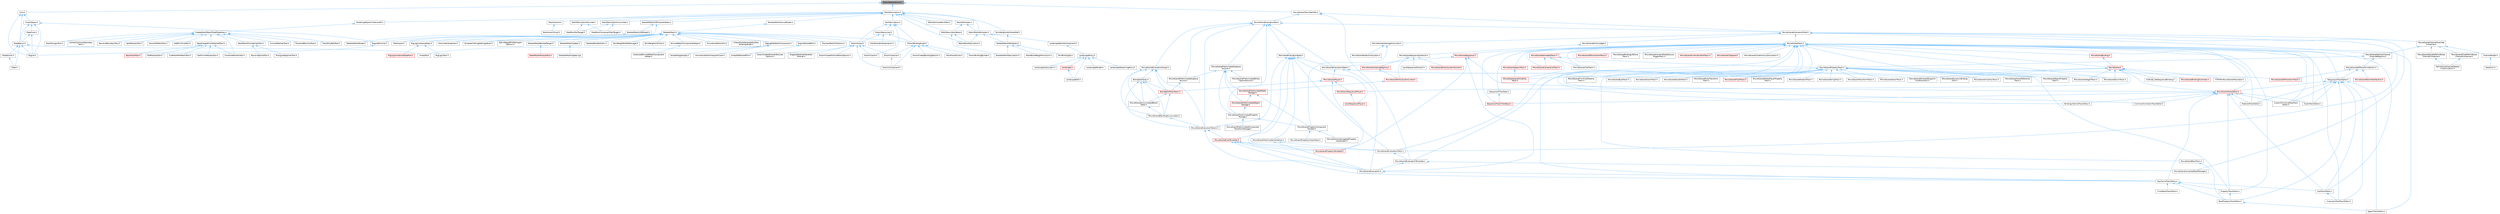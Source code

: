 digraph "EditorObjectVersion.h"
{
 // INTERACTIVE_SVG=YES
 // LATEX_PDF_SIZE
  bgcolor="transparent";
  edge [fontname=Helvetica,fontsize=10,labelfontname=Helvetica,labelfontsize=10];
  node [fontname=Helvetica,fontsize=10,shape=box,height=0.2,width=0.4];
  Node1 [id="Node000001",label="EditorObjectVersion.h",height=0.2,width=0.4,color="gray40", fillcolor="grey60", style="filled", fontcolor="black",tooltip=" "];
  Node1 -> Node2 [id="edge1_Node000001_Node000002",dir="back",color="steelblue1",style="solid",tooltip=" "];
  Node2 [id="Node000002",label="Core.h",height=0.2,width=0.4,color="grey40", fillcolor="white", style="filled",URL="$d6/dd7/Core_8h.html",tooltip=" "];
  Node2 -> Node3 [id="edge2_Node000002_Node000003",dir="back",color="steelblue1",style="solid",tooltip=" "];
  Node3 [id="Node000003",label="CoreUObject.h",height=0.2,width=0.4,color="grey40", fillcolor="white", style="filled",URL="$d0/ded/CoreUObject_8h.html",tooltip=" "];
  Node3 -> Node4 [id="edge3_Node000003_Node000004",dir="back",color="steelblue1",style="solid",tooltip=" "];
  Node4 [id="Node000004",label="Engine.h",height=0.2,width=0.4,color="grey40", fillcolor="white", style="filled",URL="$d1/d34/Public_2Engine_8h.html",tooltip=" "];
  Node3 -> Node5 [id="edge4_Node000003_Node000005",dir="back",color="steelblue1",style="solid",tooltip=" "];
  Node5 [id="Node000005",label="EngineMinimal.h",height=0.2,width=0.4,color="grey40", fillcolor="white", style="filled",URL="$d0/d2c/EngineMinimal_8h.html",tooltip=" "];
  Node5 -> Node4 [id="edge5_Node000005_Node000004",dir="back",color="steelblue1",style="solid",tooltip=" "];
  Node3 -> Node6 [id="edge6_Node000003_Node000006",dir="back",color="steelblue1",style="solid",tooltip=" "];
  Node6 [id="Node000006",label="SlateBasics.h",height=0.2,width=0.4,color="grey40", fillcolor="white", style="filled",URL="$da/d2f/SlateBasics_8h.html",tooltip=" "];
  Node6 -> Node4 [id="edge7_Node000006_Node000004",dir="back",color="steelblue1",style="solid",tooltip=" "];
  Node6 -> Node7 [id="edge8_Node000006_Node000007",dir="back",color="steelblue1",style="solid",tooltip=" "];
  Node7 [id="Node000007",label="Slate.h",height=0.2,width=0.4,color="grey40", fillcolor="white", style="filled",URL="$d2/dc0/Slate_8h.html",tooltip=" "];
  Node6 -> Node8 [id="edge9_Node000006_Node000008",dir="back",color="steelblue1",style="solid",tooltip=" "];
  Node8 [id="Node000008",label="SlateExtras.h",height=0.2,width=0.4,color="grey40", fillcolor="white", style="filled",URL="$d8/dec/SlateExtras_8h.html",tooltip=" "];
  Node8 -> Node7 [id="edge10_Node000008_Node000007",dir="back",color="steelblue1",style="solid",tooltip=" "];
  Node6 -> Node9 [id="edge11_Node000006_Node000009",dir="back",color="steelblue1",style="solid",tooltip=" "];
  Node9 [id="Node000009",label="UnrealEd.h",height=0.2,width=0.4,color="grey40", fillcolor="white", style="filled",URL="$d2/d5f/UnrealEd_8h.html",tooltip=" "];
  Node3 -> Node10 [id="edge12_Node000003_Node000010",dir="back",color="steelblue1",style="solid",tooltip=" "];
  Node10 [id="Node000010",label="SlateCore.h",height=0.2,width=0.4,color="grey40", fillcolor="white", style="filled",URL="$dc/d03/SlateCore_8h.html",tooltip=" "];
  Node10 -> Node4 [id="edge13_Node000010_Node000004",dir="back",color="steelblue1",style="solid",tooltip=" "];
  Node10 -> Node6 [id="edge14_Node000010_Node000006",dir="back",color="steelblue1",style="solid",tooltip=" "];
  Node2 -> Node4 [id="edge15_Node000002_Node000004",dir="back",color="steelblue1",style="solid",tooltip=" "];
  Node2 -> Node6 [id="edge16_Node000002_Node000006",dir="back",color="steelblue1",style="solid",tooltip=" "];
  Node1 -> Node11 [id="edge17_Node000001_Node000011",dir="back",color="steelblue1",style="solid",tooltip=" "];
  Node11 [id="Node000011",label="MeshDescription.h",height=0.2,width=0.4,color="grey40", fillcolor="white", style="filled",URL="$d5/d91/MeshDescription_8h.html",tooltip=" "];
  Node11 -> Node12 [id="edge18_Node000011_Node000012",dir="back",color="steelblue1",style="solid",tooltip=" "];
  Node12 [id="Node000012",label="HairDescription.h",height=0.2,width=0.4,color="grey40", fillcolor="white", style="filled",URL="$df/d27/HairDescription_8h.html",tooltip=" "];
  Node12 -> Node13 [id="edge19_Node000012_Node000013",dir="back",color="steelblue1",style="solid",tooltip=" "];
  Node13 [id="Node000013",label="GroomAsset.h",height=0.2,width=0.4,color="grey40", fillcolor="white", style="filled",URL="$d8/df1/GroomAsset_8h.html",tooltip=" "];
  Node13 -> Node14 [id="edge20_Node000013_Node000014",dir="back",color="steelblue1",style="solid",tooltip=" "];
  Node14 [id="Node000014",label="GroomCache.h",height=0.2,width=0.4,color="grey40", fillcolor="white", style="filled",URL="$d7/d6e/GroomCache_8h.html",tooltip=" "];
  Node13 -> Node15 [id="edge21_Node000013_Node000015",dir="back",color="steelblue1",style="solid",tooltip=" "];
  Node15 [id="Node000015",label="GroomComponent.h",height=0.2,width=0.4,color="grey40", fillcolor="white", style="filled",URL="$de/d2e/GroomComponent_8h.html",tooltip=" "];
  Node13 -> Node16 [id="edge22_Node000013_Node000016",dir="back",color="steelblue1",style="solid",tooltip=" "];
  Node16 [id="Node000016",label="GroomCreateFollicleMaskOptions.h",height=0.2,width=0.4,color="grey40", fillcolor="white", style="filled",URL="$d7/d8b/GroomCreateFollicleMaskOptions_8h.html",tooltip=" "];
  Node13 -> Node17 [id="edge23_Node000013_Node000017",dir="back",color="steelblue1",style="solid",tooltip=" "];
  Node17 [id="Node000017",label="GroomCreateStrandsTextures\lOptions.h",height=0.2,width=0.4,color="grey40", fillcolor="white", style="filled",URL="$da/dfc/GroomCreateStrandsTexturesOptions_8h.html",tooltip=" "];
  Node13 -> Node18 [id="edge24_Node000013_Node000018",dir="back",color="steelblue1",style="solid",tooltip=" "];
  Node18 [id="Node000018",label="GroomInstance.h",height=0.2,width=0.4,color="grey40", fillcolor="white", style="filled",URL="$dd/d47/GroomInstance_8h.html",tooltip=" "];
  Node18 -> Node15 [id="edge25_Node000018_Node000015",dir="back",color="steelblue1",style="solid",tooltip=" "];
  Node13 -> Node19 [id="edge26_Node000013_Node000019",dir="back",color="steelblue1",style="solid",tooltip=" "];
  Node19 [id="Node000019",label="NiagaraDataInterfaceHair\lStrands.h",height=0.2,width=0.4,color="grey40", fillcolor="white", style="filled",URL="$da/dd2/NiagaraDataInterfaceHairStrands_8h.html",tooltip=" "];
  Node12 -> Node20 [id="edge27_Node000012_Node000020",dir="back",color="steelblue1",style="solid",tooltip=" "];
  Node20 [id="Node000020",label="GroomBindingAsset.h",height=0.2,width=0.4,color="grey40", fillcolor="white", style="filled",URL="$de/d26/GroomBindingAsset_8h.html",tooltip=" "];
  Node20 -> Node21 [id="edge28_Node000020_Node000021",dir="back",color="steelblue1",style="solid",tooltip=" "];
  Node21 [id="Node000021",label="GroomBindingBuilder.h",height=0.2,width=0.4,color="grey40", fillcolor="white", style="filled",URL="$d2/d2f/GroomBindingBuilder_8h.html",tooltip=" "];
  Node20 -> Node15 [id="edge29_Node000020_Node000015",dir="back",color="steelblue1",style="solid",tooltip=" "];
  Node20 -> Node22 [id="edge30_Node000020_Node000022",dir="back",color="steelblue1",style="solid",tooltip=" "];
  Node22 [id="Node000022",label="GroomCreateBindingOptions.h",height=0.2,width=0.4,color="grey40", fillcolor="white", style="filled",URL="$d5/dba/GroomCreateBindingOptions_8h.html",tooltip=" "];
  Node20 -> Node18 [id="edge31_Node000020_Node000018",dir="back",color="steelblue1",style="solid",tooltip=" "];
  Node20 -> Node23 [id="edge32_Node000020_Node000023",dir="back",color="steelblue1",style="solid",tooltip=" "];
  Node23 [id="Node000023",label="HairStrandsCore.h",height=0.2,width=0.4,color="grey40", fillcolor="white", style="filled",URL="$d7/def/HairStrandsCore_8h.html",tooltip=" "];
  Node12 -> Node14 [id="edge33_Node000012_Node000014",dir="back",color="steelblue1",style="solid",tooltip=" "];
  Node12 -> Node24 [id="edge34_Node000012_Node000024",dir="back",color="steelblue1",style="solid",tooltip=" "];
  Node24 [id="Node000024",label="GroomResources.h",height=0.2,width=0.4,color="grey40", fillcolor="white", style="filled",URL="$d0/d70/GroomResources_8h.html",tooltip=" "];
  Node24 -> Node13 [id="edge35_Node000024_Node000013",dir="back",color="steelblue1",style="solid",tooltip=" "];
  Node24 -> Node20 [id="edge36_Node000024_Node000020",dir="back",color="steelblue1",style="solid",tooltip=" "];
  Node24 -> Node25 [id="edge37_Node000024_Node000025",dir="back",color="steelblue1",style="solid",tooltip=" "];
  Node25 [id="Node000025",label="HairStrandsInterpolation.h",height=0.2,width=0.4,color="grey40", fillcolor="white", style="filled",URL="$de/dab/HairStrandsInterpolation_8h.html",tooltip=" "];
  Node11 -> Node26 [id="edge38_Node000011_Node000026",dir="back",color="steelblue1",style="solid",tooltip=" "];
  Node26 [id="Node000026",label="MeshAttributePaintTool.h",height=0.2,width=0.4,color="grey40", fillcolor="white", style="filled",URL="$d3/d29/MeshAttributePaintTool_8h.html",tooltip=" "];
  Node11 -> Node27 [id="edge39_Node000011_Node000027",dir="back",color="steelblue1",style="solid",tooltip=" "];
  Node27 [id="Node000027",label="MeshAttributes.h",height=0.2,width=0.4,color="grey40", fillcolor="white", style="filled",URL="$d8/d64/MeshAttributes_8h.html",tooltip=" "];
  Node27 -> Node28 [id="edge40_Node000027_Node000028",dir="back",color="steelblue1",style="solid",tooltip=" "];
  Node28 [id="Node000028",label="MeshDescriptionBase.h",height=0.2,width=0.4,color="grey40", fillcolor="white", style="filled",URL="$d3/d3c/MeshDescriptionBase_8h.html",tooltip=" "];
  Node28 -> Node29 [id="edge41_Node000028_Node000029",dir="back",color="steelblue1",style="solid",tooltip=" "];
  Node29 [id="Node000029",label="SkeletalMeshDescription.h",height=0.2,width=0.4,color="grey40", fillcolor="white", style="filled",URL="$d3/d6a/SkeletalMeshDescription_8h.html",tooltip=" "];
  Node28 -> Node30 [id="edge42_Node000028_Node000030",dir="back",color="steelblue1",style="solid",tooltip=" "];
  Node30 [id="Node000030",label="StaticMeshDescription.h",height=0.2,width=0.4,color="grey40", fillcolor="white", style="filled",URL="$d5/d71/StaticMeshDescription_8h.html",tooltip=" "];
  Node27 -> Node31 [id="edge43_Node000027_Node000031",dir="back",color="steelblue1",style="solid",tooltip=" "];
  Node31 [id="Node000031",label="StaticMeshAttributes.h",height=0.2,width=0.4,color="grey40", fillcolor="white", style="filled",URL="$dd/db4/StaticMeshAttributes_8h.html",tooltip=" "];
  Node31 -> Node32 [id="edge44_Node000031_Node000032",dir="back",color="steelblue1",style="solid",tooltip=" "];
  Node32 [id="Node000032",label="LandscapeNaniteComponent.h",height=0.2,width=0.4,color="grey40", fillcolor="white", style="filled",URL="$d0/de5/LandscapeNaniteComponent_8h.html",tooltip=" "];
  Node32 -> Node33 [id="edge45_Node000032_Node000033",dir="back",color="steelblue1",style="solid",tooltip=" "];
  Node33 [id="Node000033",label="LandscapeProxy.h",height=0.2,width=0.4,color="grey40", fillcolor="white", style="filled",URL="$db/dae/LandscapeProxy_8h.html",tooltip=" "];
  Node33 -> Node34 [id="edge46_Node000033_Node000034",dir="back",color="steelblue1",style="solid",tooltip=" "];
  Node34 [id="Node000034",label="Landscape.h",height=0.2,width=0.4,color="red", fillcolor="#FFF0F0", style="filled",URL="$d5/dd6/Landscape_8h.html",tooltip=" "];
  Node34 -> Node35 [id="edge47_Node000034_Node000035",dir="back",color="steelblue1",style="solid",tooltip=" "];
  Node35 [id="Node000035",label="LandscapeEdit.h",height=0.2,width=0.4,color="grey40", fillcolor="white", style="filled",URL="$df/d61/LandscapeEdit_8h.html",tooltip=" "];
  Node33 -> Node35 [id="edge48_Node000033_Node000035",dir="back",color="steelblue1",style="solid",tooltip=" "];
  Node33 -> Node40 [id="edge49_Node000033_Node000040",dir="back",color="steelblue1",style="solid",tooltip=" "];
  Node40 [id="Node000040",label="LandscapeRender.h",height=0.2,width=0.4,color="grey40", fillcolor="white", style="filled",URL="$df/d67/LandscapeRender_8h.html",tooltip=" "];
  Node33 -> Node41 [id="edge50_Node000033_Node000041",dir="back",color="steelblue1",style="solid",tooltip=" "];
  Node41 [id="Node000041",label="LandscapeStreamingProxy.h",height=0.2,width=0.4,color="grey40", fillcolor="white", style="filled",URL="$de/d5a/LandscapeStreamingProxy_8h.html",tooltip=" "];
  Node33 -> Node42 [id="edge51_Node000033_Node000042",dir="back",color="steelblue1",style="solid",tooltip=" "];
  Node42 [id="Node000042",label="LandscapeSubsystem.h",height=0.2,width=0.4,color="grey40", fillcolor="white", style="filled",URL="$d7/ddd/LandscapeSubsystem_8h.html",tooltip=" "];
  Node31 -> Node43 [id="edge52_Node000031_Node000043",dir="back",color="steelblue1",style="solid",tooltip=" "];
  Node43 [id="Node000043",label="SkeletalMeshAttributes.h",height=0.2,width=0.4,color="grey40", fillcolor="white", style="filled",URL="$df/d3f/SkeletalMeshAttributes_8h.html",tooltip=" "];
  Node43 -> Node44 [id="edge53_Node000043_Node000044",dir="back",color="steelblue1",style="solid",tooltip=" "];
  Node44 [id="Node000044",label="MeshBoneWeightFunctions.h",height=0.2,width=0.4,color="grey40", fillcolor="white", style="filled",URL="$db/df8/MeshBoneWeightFunctions_8h.html",tooltip=" "];
  Node43 -> Node29 [id="edge54_Node000043_Node000029",dir="back",color="steelblue1",style="solid",tooltip=" "];
  Node43 -> Node45 [id="edge55_Node000043_Node000045",dir="back",color="steelblue1",style="solid",tooltip=" "];
  Node45 [id="Node000045",label="SkinBindingOp.h",height=0.2,width=0.4,color="grey40", fillcolor="white", style="filled",URL="$d0/df0/SkinBindingOp_8h.html",tooltip=" "];
  Node31 -> Node30 [id="edge56_Node000031_Node000030",dir="back",color="steelblue1",style="solid",tooltip=" "];
  Node11 -> Node46 [id="edge57_Node000011_Node000046",dir="back",color="steelblue1",style="solid",tooltip=" "];
  Node46 [id="Node000046",label="MeshAutoUV.h",height=0.2,width=0.4,color="grey40", fillcolor="white", style="filled",URL="$d4/db4/MeshAutoUV_8h.html",tooltip=" "];
  Node46 -> Node47 [id="edge58_Node000046_Node000047",dir="back",color="steelblue1",style="solid",tooltip=" "];
  Node47 [id="Node000047",label="MeshAutoUVImpl.h",height=0.2,width=0.4,color="grey40", fillcolor="white", style="filled",URL="$d2/ddc/MeshAutoUVImpl_8h.html",tooltip=" "];
  Node11 -> Node28 [id="edge59_Node000011_Node000028",dir="back",color="steelblue1",style="solid",tooltip=" "];
  Node11 -> Node48 [id="edge60_Node000011_Node000048",dir="back",color="steelblue1",style="solid",tooltip=" "];
  Node48 [id="Node000048",label="MeshDescriptionCommitter.h",height=0.2,width=0.4,color="grey40", fillcolor="white", style="filled",URL="$d0/dae/MeshDescriptionCommitter_8h.html",tooltip=" "];
  Node48 -> Node49 [id="edge61_Node000048_Node000049",dir="back",color="steelblue1",style="solid",tooltip=" "];
  Node49 [id="Node000049",label="DataflowComponentToolTarget.h",height=0.2,width=0.4,color="grey40", fillcolor="white", style="filled",URL="$d4/de8/DataflowComponentToolTarget_8h.html",tooltip=" "];
  Node48 -> Node50 [id="edge62_Node000048_Node000050",dir="back",color="steelblue1",style="solid",tooltip=" "];
  Node50 [id="Node000050",label="DataflowToolTarget.h",height=0.2,width=0.4,color="grey40", fillcolor="white", style="filled",URL="$d3/dd6/DataflowToolTarget_8h.html",tooltip=" "];
  Node11 -> Node51 [id="edge63_Node000011_Node000051",dir="back",color="steelblue1",style="solid",tooltip=" "];
  Node51 [id="Node000051",label="MeshDescriptionProvider.h",height=0.2,width=0.4,color="grey40", fillcolor="white", style="filled",URL="$da/db2/MeshDescriptionProvider_8h.html",tooltip=" "];
  Node51 -> Node49 [id="edge64_Node000051_Node000049",dir="back",color="steelblue1",style="solid",tooltip=" "];
  Node51 -> Node50 [id="edge65_Node000051_Node000050",dir="back",color="steelblue1",style="solid",tooltip=" "];
  Node11 -> Node52 [id="edge66_Node000011_Node000052",dir="back",color="steelblue1",style="solid",tooltip=" "];
  Node52 [id="Node000052",label="ModelingObjectsCreationAPI.h",height=0.2,width=0.4,color="grey40", fillcolor="white", style="filled",URL="$df/d4c/ModelingObjectsCreationAPI_8h.html",tooltip=" "];
  Node52 -> Node53 [id="edge67_Node000052_Node000053",dir="back",color="steelblue1",style="solid",tooltip=" "];
  Node53 [id="Node000053",label="CreateMeshObjectTypeProperties.h",height=0.2,width=0.4,color="grey40", fillcolor="white", style="filled",URL="$d9/d04/CreateMeshObjectTypeProperties_8h.html",tooltip=" "];
  Node53 -> Node54 [id="edge68_Node000053_Node000054",dir="back",color="steelblue1",style="solid",tooltip=" "];
  Node54 [id="Node000054",label="AddPrimitiveTool.h",height=0.2,width=0.4,color="grey40", fillcolor="white", style="filled",URL="$d5/dbf/AddPrimitiveTool_8h.html",tooltip=" "];
  Node53 -> Node55 [id="edge69_Node000053_Node000055",dir="back",color="steelblue1",style="solid",tooltip=" "];
  Node55 [id="Node000055",label="BaseCreateFromSelectedTool.h",height=0.2,width=0.4,color="grey40", fillcolor="white", style="filled",URL="$de/dc7/BaseCreateFromSelectedTool_8h.html",tooltip=" "];
  Node55 -> Node56 [id="edge70_Node000055_Node000056",dir="back",color="steelblue1",style="solid",tooltip=" "];
  Node56 [id="Node000056",label="BaseVoxelTool.h",height=0.2,width=0.4,color="red", fillcolor="#FFF0F0", style="filled",URL="$db/d63/BaseVoxelTool_8h.html",tooltip=" "];
  Node55 -> Node60 [id="edge71_Node000055_Node000060",dir="back",color="steelblue1",style="solid",tooltip=" "];
  Node60 [id="Node000060",label="CSGMeshesTool.h",height=0.2,width=0.4,color="grey40", fillcolor="white", style="filled",URL="$db/dd1/CSGMeshesTool_8h.html",tooltip=" "];
  Node55 -> Node61 [id="edge72_Node000055_Node000061",dir="back",color="steelblue1",style="solid",tooltip=" "];
  Node61 [id="Node000061",label="CombineMeshesTool.h",height=0.2,width=0.4,color="grey40", fillcolor="white", style="filled",URL="$dd/da3/CombineMeshesTool_8h.html",tooltip=" "];
  Node55 -> Node62 [id="edge73_Node000055_Node000062",dir="back",color="steelblue1",style="solid",tooltip=" "];
  Node62 [id="Node000062",label="CutMeshWithMeshTool.h",height=0.2,width=0.4,color="grey40", fillcolor="white", style="filled",URL="$d2/d2c/CutMeshWithMeshTool_8h.html",tooltip=" "];
  Node55 -> Node63 [id="edge74_Node000055_Node000063",dir="back",color="steelblue1",style="solid",tooltip=" "];
  Node63 [id="Node000063",label="SelfUnionMeshesTool.h",height=0.2,width=0.4,color="grey40", fillcolor="white", style="filled",URL="$dc/dad/SelfUnionMeshesTool_8h.html",tooltip=" "];
  Node53 -> Node64 [id="edge75_Node000053_Node000064",dir="back",color="steelblue1",style="solid",tooltip=" "];
  Node64 [id="Node000064",label="BaseMeshFromSplinesTool.h",height=0.2,width=0.4,color="grey40", fillcolor="white", style="filled",URL="$da/d31/BaseMeshFromSplinesTool_8h.html",tooltip=" "];
  Node64 -> Node65 [id="edge76_Node000064_Node000065",dir="back",color="steelblue1",style="solid",tooltip=" "];
  Node65 [id="Node000065",label="RevolveSplineTool.h",height=0.2,width=0.4,color="grey40", fillcolor="white", style="filled",URL="$d3/d36/RevolveSplineTool_8h.html",tooltip=" "];
  Node64 -> Node66 [id="edge77_Node000064_Node000066",dir="back",color="steelblue1",style="solid",tooltip=" "];
  Node66 [id="Node000066",label="TriangulateSplinesTool.h",height=0.2,width=0.4,color="grey40", fillcolor="white", style="filled",URL="$d9/de6/TriangulateSplinesTool_8h.html",tooltip=" "];
  Node53 -> Node61 [id="edge78_Node000053_Node000061",dir="back",color="steelblue1",style="solid",tooltip=" "];
  Node53 -> Node67 [id="edge79_Node000053_Node000067",dir="back",color="steelblue1",style="solid",tooltip=" "];
  Node67 [id="Node000067",label="ConvertMeshesTool.h",height=0.2,width=0.4,color="grey40", fillcolor="white", style="filled",URL="$dc/d47/ConvertMeshesTool_8h.html",tooltip=" "];
  Node53 -> Node68 [id="edge80_Node000053_Node000068",dir="back",color="steelblue1",style="solid",tooltip=" "];
  Node68 [id="Node000068",label="DrawAndRevolveTool.h",height=0.2,width=0.4,color="grey40", fillcolor="white", style="filled",URL="$d8/d06/DrawAndRevolveTool_8h.html",tooltip=" "];
  Node53 -> Node69 [id="edge81_Node000053_Node000069",dir="back",color="steelblue1",style="solid",tooltip=" "];
  Node69 [id="Node000069",label="DrawPolyPathTool.h",height=0.2,width=0.4,color="grey40", fillcolor="white", style="filled",URL="$dc/d3e/DrawPolyPathTool_8h.html",tooltip=" "];
  Node53 -> Node70 [id="edge82_Node000053_Node000070",dir="back",color="steelblue1",style="solid",tooltip=" "];
  Node70 [id="Node000070",label="DrawPolygonTool.h",height=0.2,width=0.4,color="grey40", fillcolor="white", style="filled",URL="$d0/d15/DrawPolygonTool_8h.html",tooltip=" "];
  Node53 -> Node71 [id="edge83_Node000053_Node000071",dir="back",color="steelblue1",style="solid",tooltip=" "];
  Node71 [id="Node000071",label="ExtractCollisionGeometry\lTool.h",height=0.2,width=0.4,color="grey40", fillcolor="white", style="filled",URL="$d6/dbd/ExtractCollisionGeometryTool_8h.html",tooltip=" "];
  Node53 -> Node72 [id="edge84_Node000053_Node000072",dir="back",color="steelblue1",style="solid",tooltip=" "];
  Node72 [id="Node000072",label="RevolveBoundaryTool.h",height=0.2,width=0.4,color="grey40", fillcolor="white", style="filled",URL="$da/dce/RevolveBoundaryTool_8h.html",tooltip=" "];
  Node53 -> Node73 [id="edge85_Node000053_Node000073",dir="back",color="steelblue1",style="solid",tooltip=" "];
  Node73 [id="Node000073",label="SplitMeshesTool.h",height=0.2,width=0.4,color="grey40", fillcolor="white", style="filled",URL="$dc/d7f/SplitMeshesTool_8h.html",tooltip=" "];
  Node53 -> Node74 [id="edge86_Node000053_Node000074",dir="back",color="steelblue1",style="solid",tooltip=" "];
  Node74 [id="Node000074",label="VolumeToMeshTool.h",height=0.2,width=0.4,color="grey40", fillcolor="white", style="filled",URL="$de/d64/VolumeToMeshTool_8h.html",tooltip=" "];
  Node11 -> Node75 [id="edge87_Node000011_Node000075",dir="back",color="steelblue1",style="solid",tooltip=" "];
  Node75 [id="Node000075",label="SkeletalMeshLODImporterData.h",height=0.2,width=0.4,color="grey40", fillcolor="white", style="filled",URL="$de/dc6/SkeletalMeshLODImporterData_8h.html",tooltip=" "];
  Node75 -> Node76 [id="edge88_Node000075_Node000076",dir="back",color="steelblue1",style="solid",tooltip=" "];
  Node76 [id="Node000076",label="SkelImport.h",height=0.2,width=0.4,color="grey40", fillcolor="white", style="filled",URL="$d2/d8b/SkelImport_8h.html",tooltip=" "];
  Node75 -> Node77 [id="edge89_Node000075_Node000077",dir="back",color="steelblue1",style="solid",tooltip=" "];
  Node77 [id="Node000077",label="SkeletalMeshLODModel.h",height=0.2,width=0.4,color="grey40", fillcolor="white", style="filled",URL="$d2/d34/SkeletalMeshLODModel_8h.html",tooltip=" "];
  Node77 -> Node78 [id="edge90_Node000077_Node000078",dir="back",color="steelblue1",style="solid",tooltip=" "];
  Node78 [id="Node000078",label="SkeletalMeshModel.h",height=0.2,width=0.4,color="grey40", fillcolor="white", style="filled",URL="$d1/d2c/SkeletalMeshModel_8h.html",tooltip=" "];
  Node11 -> Node79 [id="edge91_Node000011_Node000079",dir="back",color="steelblue1",style="solid",tooltip=" "];
  Node79 [id="Node000079",label="SkeletalMeshSourceModel.h",height=0.2,width=0.4,color="grey40", fillcolor="white", style="filled",URL="$d0/dc6/SkeletalMeshSourceModel_8h.html",tooltip=" "];
  Node79 -> Node80 [id="edge92_Node000079_Node000080",dir="back",color="steelblue1",style="solid",tooltip=" "];
  Node80 [id="Node000080",label="SkeletalMesh.h",height=0.2,width=0.4,color="grey40", fillcolor="white", style="filled",URL="$d6/de7/SkeletalMesh_8h.html",tooltip=" "];
  Node80 -> Node81 [id="edge93_Node000080_Node000081",dir="back",color="steelblue1",style="solid",tooltip=" "];
  Node81 [id="Node000081",label="AnimationEditorUtils.h",height=0.2,width=0.4,color="grey40", fillcolor="white", style="filled",URL="$df/d23/AnimationEditorUtils_8h.html",tooltip=" "];
  Node80 -> Node82 [id="edge94_Node000080_Node000082",dir="back",color="steelblue1",style="solid",tooltip=" "];
  Node82 [id="Node000082",label="ChaosFleshGenerateSurface\lBindingsNode.h",height=0.2,width=0.4,color="grey40", fillcolor="white", style="filled",URL="$db/dca/ChaosFleshGenerateSurfaceBindingsNode_8h.html",tooltip=" "];
  Node80 -> Node83 [id="edge95_Node000080_Node000083",dir="back",color="steelblue1",style="solid",tooltip=" "];
  Node83 [id="Node000083",label="DebugSkelMeshComponent.h",height=0.2,width=0.4,color="grey40", fillcolor="white", style="filled",URL="$d5/d33/DebugSkelMeshComponent_8h.html",tooltip=" "];
  Node83 -> Node84 [id="edge96_Node000083_Node000084",dir="back",color="steelblue1",style="solid",tooltip=" "];
  Node84 [id="Node000084",label="AnimationEditorViewportClient.h",height=0.2,width=0.4,color="grey40", fillcolor="white", style="filled",URL="$d1/d45/AnimationEditorViewportClient_8h.html",tooltip=" "];
  Node83 -> Node85 [id="edge97_Node000083_Node000085",dir="back",color="steelblue1",style="solid",tooltip=" "];
  Node85 [id="Node000085",label="SocketDragDropOp.h",height=0.2,width=0.4,color="grey40", fillcolor="white", style="filled",URL="$d2/d53/SocketDragDropOp_8h.html",tooltip=" "];
  Node83 -> Node9 [id="edge98_Node000083_Node000009",dir="back",color="steelblue1",style="solid",tooltip=" "];
  Node80 -> Node5 [id="edge99_Node000080_Node000005",dir="back",color="steelblue1",style="solid",tooltip=" "];
  Node80 -> Node86 [id="edge100_Node000080_Node000086",dir="back",color="steelblue1",style="solid",tooltip=" "];
  Node86 [id="Node000086",label="EngineSharedPCH.h",height=0.2,width=0.4,color="grey40", fillcolor="white", style="filled",URL="$dc/dbb/EngineSharedPCH_8h.html",tooltip=" "];
  Node86 -> Node87 [id="edge101_Node000086_Node000087",dir="back",color="steelblue1",style="solid",tooltip=" "];
  Node87 [id="Node000087",label="UnrealEdSharedPCH.h",height=0.2,width=0.4,color="grey40", fillcolor="white", style="filled",URL="$d1/de6/UnrealEdSharedPCH_8h.html",tooltip=" "];
  Node80 -> Node13 [id="edge102_Node000080_Node000013",dir="back",color="steelblue1",style="solid",tooltip=" "];
  Node80 -> Node20 [id="edge103_Node000080_Node000020",dir="back",color="steelblue1",style="solid",tooltip=" "];
  Node80 -> Node88 [id="edge104_Node000080_Node000088",dir="back",color="steelblue1",style="solid",tooltip=" "];
  Node88 [id="Node000088",label="PreviewMeshCollection.h",height=0.2,width=0.4,color="grey40", fillcolor="white", style="filled",URL="$dc/d45/PreviewMeshCollection_8h.html",tooltip=" "];
  Node80 -> Node89 [id="edge105_Node000080_Node000089",dir="back",color="steelblue1",style="solid",tooltip=" "];
  Node89 [id="Node000089",label="RigLogicInstanceData.h",height=0.2,width=0.4,color="grey40", fillcolor="white", style="filled",URL="$d5/d38/RigLogicInstanceData_8h.html",tooltip=" "];
  Node89 -> Node90 [id="edge106_Node000089_Node000090",dir="back",color="steelblue1",style="solid",tooltip=" "];
  Node90 [id="Node000090",label="RigLogicInstanceDataPool.h",height=0.2,width=0.4,color="red", fillcolor="#FFF0F0", style="filled",URL="$d3/df0/RigLogicInstanceDataPool_8h.html",tooltip=" "];
  Node89 -> Node92 [id="edge107_Node000089_Node000092",dir="back",color="steelblue1",style="solid",tooltip=" "];
  Node92 [id="Node000092",label="RigLogicTask.h",height=0.2,width=0.4,color="grey40", fillcolor="white", style="filled",URL="$dd/de7/RigLogicTask_8h.html",tooltip=" "];
  Node80 -> Node93 [id="edge108_Node000080_Node000093",dir="back",color="steelblue1",style="solid",tooltip=" "];
  Node93 [id="Node000093",label="SAnimAttributeView.h",height=0.2,width=0.4,color="grey40", fillcolor="white", style="filled",URL="$df/d42/SAnimAttributeView_8h.html",tooltip=" "];
  Node80 -> Node94 [id="edge109_Node000080_Node000094",dir="back",color="steelblue1",style="solid",tooltip=" "];
  Node94 [id="Node000094",label="SCreateClothingSettingsPanel.h",height=0.2,width=0.4,color="grey40", fillcolor="white", style="filled",URL="$d1/d49/SCreateClothingSettingsPanel_8h.html",tooltip=" "];
  Node80 -> Node95 [id="edge110_Node000080_Node000095",dir="back",color="steelblue1",style="solid",tooltip=" "];
  Node95 [id="Node000095",label="SSkinWeightProfileImport\lOptions.h",height=0.2,width=0.4,color="grey40", fillcolor="white", style="filled",URL="$d9/d21/SSkinWeightProfileImportOptions_8h.html",tooltip=" "];
  Node80 -> Node76 [id="edge111_Node000080_Node000076",dir="back",color="steelblue1",style="solid",tooltip=" "];
  Node80 -> Node96 [id="edge112_Node000080_Node000096",dir="back",color="steelblue1",style="solid",tooltip=" "];
  Node96 [id="Node000096",label="SkeletalMeshBackedTarget.h",height=0.2,width=0.4,color="grey40", fillcolor="white", style="filled",URL="$d7/da8/SkeletalMeshBackedTarget_8h.html",tooltip=" "];
  Node96 -> Node97 [id="edge113_Node000096_Node000097",dir="back",color="steelblue1",style="solid",tooltip=" "];
  Node97 [id="Node000097",label="BakeMeshAttributeTool.h",height=0.2,width=0.4,color="red", fillcolor="#FFF0F0", style="filled",URL="$d0/d82/BakeMeshAttributeTool_8h.html",tooltip=" "];
  Node80 -> Node102 [id="edge114_Node000080_Node000102",dir="back",color="steelblue1",style="solid",tooltip=" "];
  Node102 [id="Node000102",label="SkeletalMeshUpdate.h",height=0.2,width=0.4,color="grey40", fillcolor="white", style="filled",URL="$df/d79/SkeletalMeshUpdate_8h.html",tooltip=" "];
  Node102 -> Node103 [id="edge115_Node000102_Node000103",dir="back",color="steelblue1",style="solid",tooltip=" "];
  Node103 [id="Node000103",label="SkeletalMeshUpdate.cpp",height=0.2,width=0.4,color="grey40", fillcolor="white", style="filled",URL="$db/d45/SkeletalMeshUpdate_8cpp.html",tooltip=" "];
  Node80 -> Node104 [id="edge116_Node000080_Node000104",dir="back",color="steelblue1",style="solid",tooltip=" "];
  Node104 [id="Node000104",label="SkeletalRenderPublic.h",height=0.2,width=0.4,color="grey40", fillcolor="white", style="filled",URL="$d5/d40/SkeletalRenderPublic_8h.html",tooltip=" "];
  Node80 -> Node105 [id="edge117_Node000080_Node000105",dir="back",color="steelblue1",style="solid",tooltip=" "];
  Node105 [id="Node000105",label="SkinWeightProfileManager.h",height=0.2,width=0.4,color="grey40", fillcolor="white", style="filled",URL="$d4/d83/SkinWeightProfileManager_8h.html",tooltip=" "];
  Node80 -> Node106 [id="edge118_Node000080_Node000106",dir="back",color="steelblue1",style="solid",tooltip=" "];
  Node106 [id="Node000106",label="SkinWeightsUtilities.h",height=0.2,width=0.4,color="grey40", fillcolor="white", style="filled",URL="$d1/d40/SkinWeightsUtilities_8h.html",tooltip=" "];
  Node80 -> Node107 [id="edge119_Node000080_Node000107",dir="back",color="steelblue1",style="solid",tooltip=" "];
  Node107 [id="Node000107",label="SkinnedMeshComponentHelper.h",height=0.2,width=0.4,color="grey40", fillcolor="white", style="filled",URL="$db/d81/SkinnedMeshComponentHelper_8h.html",tooltip=" "];
  Node107 -> Node108 [id="edge120_Node000107_Node000108",dir="back",color="steelblue1",style="solid",tooltip=" "];
  Node108 [id="Node000108",label="InstancedSkinnedMeshComponent\lHelper.h",height=0.2,width=0.4,color="grey40", fillcolor="white", style="filled",URL="$d1/d86/InstancedSkinnedMeshComponentHelper_8h.html",tooltip=" "];
  Node11 -> Node109 [id="edge121_Node000011_Node000109",dir="back",color="steelblue1",style="solid",tooltip=" "];
  Node109 [id="Node000109",label="SkinWeightsAttributesRef.h",height=0.2,width=0.4,color="grey40", fillcolor="white", style="filled",URL="$d8/dc2/SkinWeightsAttributesRef_8h.html",tooltip=" "];
  Node109 -> Node43 [id="edge122_Node000109_Node000043",dir="back",color="steelblue1",style="solid",tooltip=" "];
  Node11 -> Node31 [id="edge123_Node000011_Node000031",dir="back",color="steelblue1",style="solid",tooltip=" "];
  Node11 -> Node30 [id="edge124_Node000011_Node000030",dir="back",color="steelblue1",style="solid",tooltip=" "];
  Node1 -> Node110 [id="edge125_Node000001_Node000110",dir="back",color="steelblue1",style="solid",tooltip=" "];
  Node110 [id="Node000110",label="MovieSceneTrackIdentifier.h",height=0.2,width=0.4,color="grey40", fillcolor="white", style="filled",URL="$dd/db8/MovieSceneTrackIdentifier_8h.html",tooltip=" "];
  Node110 -> Node111 [id="edge126_Node000110_Node000111",dir="back",color="steelblue1",style="solid",tooltip=" "];
  Node111 [id="Node000111",label="MovieSceneEvaluationField.h",height=0.2,width=0.4,color="grey40", fillcolor="white", style="filled",URL="$d6/d5d/MovieSceneEvaluationField_8h.html",tooltip=" "];
  Node111 -> Node112 [id="edge127_Node000111_Node000112",dir="back",color="steelblue1",style="solid",tooltip=" "];
  Node112 [id="Node000112",label="MovieSceneChannelOverride\lContainer.h",height=0.2,width=0.4,color="grey40", fillcolor="white", style="filled",URL="$d1/dd2/MovieSceneChannelOverrideContainer_8h.html",tooltip=" "];
  Node112 -> Node113 [id="edge128_Node000112_Node000113",dir="back",color="steelblue1",style="solid",tooltip=" "];
  Node113 [id="Node000113",label="ChannelModel.h",height=0.2,width=0.4,color="grey40", fillcolor="white", style="filled",URL="$de/d30/ChannelModel_8h.html",tooltip=" "];
  Node113 -> Node114 [id="edge129_Node000113_Node000114",dir="back",color="steelblue1",style="solid",tooltip=" "];
  Node114 [id="Node000114",label="Selection.h",height=0.2,width=0.4,color="grey40", fillcolor="white", style="filled",URL="$dd/dc2/Editor_2Sequencer_2Public_2MVVM_2Selection_2Selection_8h.html",tooltip=" "];
  Node112 -> Node115 [id="edge130_Node000112_Node000115",dir="back",color="steelblue1",style="solid",tooltip=" "];
  Node115 [id="Node000115",label="MovieSceneDoublePerlinNoise\lChannelContainer.h",height=0.2,width=0.4,color="grey40", fillcolor="white", style="filled",URL="$de/dae/MovieSceneDoublePerlinNoiseChannelContainer_8h.html",tooltip=" "];
  Node115 -> Node116 [id="edge131_Node000115_Node000116",dir="back",color="steelblue1",style="solid",tooltip=" "];
  Node116 [id="Node000116",label="PerlinNoiseChannelDetails\lCustomization.h",height=0.2,width=0.4,color="grey40", fillcolor="white", style="filled",URL="$d6/df3/PerlinNoiseChannelDetailsCustomization_8h.html",tooltip=" "];
  Node112 -> Node117 [id="edge132_Node000112_Node000117",dir="back",color="steelblue1",style="solid",tooltip=" "];
  Node117 [id="Node000117",label="MovieSceneFloatPerlinNoise\lChannelContainer.h",height=0.2,width=0.4,color="grey40", fillcolor="white", style="filled",URL="$d6/dcb/MovieSceneFloatPerlinNoiseChannelContainer_8h.html",tooltip=" "];
  Node117 -> Node116 [id="edge133_Node000117_Node000116",dir="back",color="steelblue1",style="solid",tooltip=" "];
  Node112 -> Node118 [id="edge134_Node000112_Node000118",dir="back",color="steelblue1",style="solid",tooltip=" "];
  Node118 [id="Node000118",label="MovieSceneSectionChannel\lOverrideRegistry.h",height=0.2,width=0.4,color="grey40", fillcolor="white", style="filled",URL="$d0/d33/MovieSceneSectionChannelOverrideRegistry_8h.html",tooltip=" "];
  Node118 -> Node119 [id="edge135_Node000118_Node000119",dir="back",color="steelblue1",style="solid",tooltip=" "];
  Node119 [id="Node000119",label="MovieScene3DTransformSection.h",height=0.2,width=0.4,color="grey40", fillcolor="white", style="filled",URL="$de/dab/MovieScene3DTransformSection_8h.html",tooltip=" "];
  Node119 -> Node120 [id="edge136_Node000119_Node000120",dir="back",color="steelblue1",style="solid",tooltip=" "];
  Node120 [id="Node000120",label="ISequencerTrackEditor.h",height=0.2,width=0.4,color="grey40", fillcolor="white", style="filled",URL="$df/dca/ISequencerTrackEditor_8h.html",tooltip=" "];
  Node120 -> Node121 [id="edge137_Node000120_Node000121",dir="back",color="steelblue1",style="solid",tooltip=" "];
  Node121 [id="Node000121",label="AudioTrackEditor.h",height=0.2,width=0.4,color="grey40", fillcolor="white", style="filled",URL="$dd/d96/AudioTrackEditor_8h.html",tooltip=" "];
  Node120 -> Node122 [id="edge138_Node000120_Node000122",dir="back",color="steelblue1",style="solid",tooltip=" "];
  Node122 [id="Node000122",label="BoolPropertyTrackEditor.h",height=0.2,width=0.4,color="grey40", fillcolor="white", style="filled",URL="$db/d07/BoolPropertyTrackEditor_8h.html",tooltip=" "];
  Node122 -> Node123 [id="edge139_Node000122_Node000123",dir="back",color="steelblue1",style="solid",tooltip=" "];
  Node123 [id="Node000123",label="SpawnTrackEditor.h",height=0.2,width=0.4,color="grey40", fillcolor="white", style="filled",URL="$d5/dac/SpawnTrackEditor_8h.html",tooltip=" "];
  Node120 -> Node124 [id="edge140_Node000120_Node000124",dir="back",color="steelblue1",style="solid",tooltip=" "];
  Node124 [id="Node000124",label="CinematicShotTrackEditor.h",height=0.2,width=0.4,color="grey40", fillcolor="white", style="filled",URL="$d3/d0c/CinematicShotTrackEditor_8h.html",tooltip=" "];
  Node120 -> Node125 [id="edge141_Node000120_Node000125",dir="back",color="steelblue1",style="solid",tooltip=" "];
  Node125 [id="Node000125",label="CustomPrimitiveDataTrack\lEditor.h",height=0.2,width=0.4,color="grey40", fillcolor="white", style="filled",URL="$dc/d8f/CustomPrimitiveDataTrackEditor_8h.html",tooltip=" "];
  Node120 -> Node126 [id="edge142_Node000120_Node000126",dir="back",color="steelblue1",style="solid",tooltip=" "];
  Node126 [id="Node000126",label="MaterialTrackEditor.h",height=0.2,width=0.4,color="grey40", fillcolor="white", style="filled",URL="$d1/d9f/MaterialTrackEditor_8h.html",tooltip=" "];
  Node120 -> Node127 [id="edge143_Node000120_Node000127",dir="back",color="steelblue1",style="solid",tooltip=" "];
  Node127 [id="Node000127",label="MovieSceneTrackEditor.h",height=0.2,width=0.4,color="red", fillcolor="#FFF0F0", style="filled",URL="$db/d6c/MovieSceneTrackEditor_8h.html",tooltip=" "];
  Node127 -> Node121 [id="edge144_Node000127_Node000121",dir="back",color="steelblue1",style="solid",tooltip=" "];
  Node127 -> Node128 [id="edge145_Node000127_Node000128",dir="back",color="steelblue1",style="solid",tooltip=" "];
  Node128 [id="Node000128",label="BindingLifetimeTrackEditor.h",height=0.2,width=0.4,color="grey40", fillcolor="white", style="filled",URL="$db/d3c/BindingLifetimeTrackEditor_8h.html",tooltip=" "];
  Node127 -> Node130 [id="edge146_Node000127_Node000130",dir="back",color="steelblue1",style="solid",tooltip=" "];
  Node130 [id="Node000130",label="CommonAnimationTrackEditor.h",height=0.2,width=0.4,color="grey40", fillcolor="white", style="filled",URL="$d9/d6e/CommonAnimationTrackEditor_8h.html",tooltip=" "];
  Node127 -> Node125 [id="edge147_Node000127_Node000125",dir="back",color="steelblue1",style="solid",tooltip=" "];
  Node127 -> Node131 [id="edge148_Node000127_Node000131",dir="back",color="steelblue1",style="solid",tooltip=" "];
  Node131 [id="Node000131",label="KeyframeTrackEditor.h",height=0.2,width=0.4,color="grey40", fillcolor="white", style="filled",URL="$dd/d47/KeyframeTrackEditor_8h.html",tooltip=" "];
  Node131 -> Node122 [id="edge149_Node000131_Node000122",dir="back",color="steelblue1",style="solid",tooltip=" "];
  Node131 -> Node132 [id="edge150_Node000131_Node000132",dir="back",color="steelblue1",style="solid",tooltip=" "];
  Node132 [id="Node000132",label="PropertyTrackEditor.h",height=0.2,width=0.4,color="grey40", fillcolor="white", style="filled",URL="$da/d9a/PropertyTrackEditor_8h.html",tooltip=" "];
  Node132 -> Node122 [id="edge151_Node000132_Node000122",dir="back",color="steelblue1",style="solid",tooltip=" "];
  Node131 -> Node133 [id="edge152_Node000131_Node000133",dir="back",color="steelblue1",style="solid",tooltip=" "];
  Node133 [id="Node000133",label="SubTrackEditor.h",height=0.2,width=0.4,color="grey40", fillcolor="white", style="filled",URL="$d8/d5b/SubTrackEditor_8h.html",tooltip=" "];
  Node133 -> Node124 [id="edge153_Node000133_Node000124",dir="back",color="steelblue1",style="solid",tooltip=" "];
  Node131 -> Node134 [id="edge154_Node000131_Node000134",dir="back",color="steelblue1",style="solid",tooltip=" "];
  Node134 [id="Node000134",label="TimeWarpTrackEditor.h",height=0.2,width=0.4,color="grey40", fillcolor="white", style="filled",URL="$dc/d2e/TimeWarpTrackEditor_8h.html",tooltip=" "];
  Node127 -> Node126 [id="edge155_Node000127_Node000126",dir="back",color="steelblue1",style="solid",tooltip=" "];
  Node127 -> Node132 [id="edge156_Node000127_Node000132",dir="back",color="steelblue1",style="solid",tooltip=" "];
  Node127 -> Node136 [id="edge157_Node000127_Node000136",dir="back",color="steelblue1",style="solid",tooltip=" "];
  Node136 [id="Node000136",label="SequencerTrackFilterBase.h",height=0.2,width=0.4,color="red", fillcolor="#FFF0F0", style="filled",URL="$d8/def/Filters_2SequencerTrackFilterBase_8h.html",tooltip=" "];
  Node127 -> Node133 [id="edge158_Node000127_Node000133",dir="back",color="steelblue1",style="solid",tooltip=" "];
  Node120 -> Node123 [id="edge159_Node000120_Node000123",dir="back",color="steelblue1",style="solid",tooltip=" "];
  Node120 -> Node133 [id="edge160_Node000120_Node000133",dir="back",color="steelblue1",style="solid",tooltip=" "];
  Node119 -> Node152 [id="edge161_Node000119_Node000152",dir="back",color="steelblue1",style="solid",tooltip=" "];
  Node152 [id="Node000152",label="MovieScene3DTransformTrack.h",height=0.2,width=0.4,color="red", fillcolor="#FFF0F0", style="filled",URL="$d9/d06/MovieScene3DTransformTrack_8h.html",tooltip=" "];
  Node119 -> Node154 [id="edge162_Node000119_Node000154",dir="back",color="steelblue1",style="solid",tooltip=" "];
  Node154 [id="Node000154",label="MovieSceneParameterSection.h",height=0.2,width=0.4,color="red", fillcolor="#FFF0F0", style="filled",URL="$de/d65/MovieSceneParameterSection_8h.html",tooltip=" "];
  Node118 -> Node174 [id="edge163_Node000118_Node000174",dir="back",color="steelblue1",style="solid",tooltip=" "];
  Node174 [id="Node000174",label="MovieScenePropertyTrack.h",height=0.2,width=0.4,color="grey40", fillcolor="white", style="filled",URL="$da/d0c/MovieScenePropertyTrack_8h.html",tooltip=" "];
  Node174 -> Node152 [id="edge164_Node000174_Node000152",dir="back",color="steelblue1",style="solid",tooltip=" "];
  Node174 -> Node175 [id="edge165_Node000174_Node000175",dir="back",color="steelblue1",style="solid",tooltip=" "];
  Node175 [id="Node000175",label="MovieSceneActorReference\lTrack.h",height=0.2,width=0.4,color="grey40", fillcolor="white", style="filled",URL="$d9/d9b/MovieSceneActorReferenceTrack_8h.html",tooltip=" "];
  Node174 -> Node176 [id="edge166_Node000174_Node000176",dir="back",color="steelblue1",style="solid",tooltip=" "];
  Node176 [id="Node000176",label="MovieSceneBoolTrack.h",height=0.2,width=0.4,color="grey40", fillcolor="white", style="filled",URL="$d7/ddf/MovieSceneBoolTrack_8h.html",tooltip=" "];
  Node176 -> Node122 [id="edge167_Node000176_Node000122",dir="back",color="steelblue1",style="solid",tooltip=" "];
  Node174 -> Node177 [id="edge168_Node000174_Node000177",dir="back",color="steelblue1",style="solid",tooltip=" "];
  Node177 [id="Node000177",label="MovieSceneByteTrack.h",height=0.2,width=0.4,color="grey40", fillcolor="white", style="filled",URL="$dc/d79/MovieSceneByteTrack_8h.html",tooltip=" "];
  Node174 -> Node178 [id="edge169_Node000174_Node000178",dir="back",color="steelblue1",style="solid",tooltip=" "];
  Node178 [id="Node000178",label="MovieSceneColorTrack.h",height=0.2,width=0.4,color="grey40", fillcolor="white", style="filled",URL="$d8/df9/MovieSceneColorTrack_8h.html",tooltip=" "];
  Node174 -> Node179 [id="edge170_Node000174_Node000179",dir="back",color="steelblue1",style="solid",tooltip=" "];
  Node179 [id="Node000179",label="MovieSceneDoubleTrack.h",height=0.2,width=0.4,color="grey40", fillcolor="white", style="filled",URL="$de/d31/MovieSceneDoubleTrack_8h.html",tooltip=" "];
  Node174 -> Node180 [id="edge171_Node000174_Node000180",dir="back",color="steelblue1",style="solid",tooltip=" "];
  Node180 [id="Node000180",label="MovieSceneEnumTrack.h",height=0.2,width=0.4,color="grey40", fillcolor="white", style="filled",URL="$d6/d95/MovieSceneEnumTrack_8h.html",tooltip=" "];
  Node174 -> Node181 [id="edge172_Node000174_Node000181",dir="back",color="steelblue1",style="solid",tooltip=" "];
  Node181 [id="Node000181",label="MovieSceneEulerTransform\lTrack.h",height=0.2,width=0.4,color="grey40", fillcolor="white", style="filled",URL="$d7/d3a/MovieSceneEulerTransformTrack_8h.html",tooltip=" "];
  Node174 -> Node182 [id="edge173_Node000174_Node000182",dir="back",color="steelblue1",style="solid",tooltip=" "];
  Node182 [id="Node000182",label="MovieSceneFloatTrack.h",height=0.2,width=0.4,color="red", fillcolor="#FFF0F0", style="filled",URL="$dc/d88/MovieSceneFloatTrack_8h.html",tooltip=" "];
  Node174 -> Node185 [id="edge174_Node000174_Node000185",dir="back",color="steelblue1",style="solid",tooltip=" "];
  Node185 [id="Node000185",label="MovieSceneIntegerTrack.h",height=0.2,width=0.4,color="grey40", fillcolor="white", style="filled",URL="$d9/d1a/MovieSceneIntegerTrack_8h.html",tooltip=" "];
  Node174 -> Node186 [id="edge175_Node000174_Node000186",dir="back",color="steelblue1",style="solid",tooltip=" "];
  Node186 [id="Node000186",label="MovieSceneLevelVisibility\lTrack.h",height=0.2,width=0.4,color="red", fillcolor="#FFF0F0", style="filled",URL="$d8/dae/MovieSceneLevelVisibilityTrack_8h.html",tooltip=" "];
  Node174 -> Node187 [id="edge176_Node000174_Node000187",dir="back",color="steelblue1",style="solid",tooltip=" "];
  Node187 [id="Node000187",label="MovieSceneMediaPlayerProperty\lTrack.h",height=0.2,width=0.4,color="grey40", fillcolor="white", style="filled",URL="$d4/da1/MovieSceneMediaPlayerPropertyTrack_8h.html",tooltip=" "];
  Node174 -> Node188 [id="edge177_Node000174_Node000188",dir="back",color="steelblue1",style="solid",tooltip=" "];
  Node188 [id="Node000188",label="MovieSceneObjectProperty\lTrack.h",height=0.2,width=0.4,color="grey40", fillcolor="white", style="filled",URL="$dc/da9/MovieSceneObjectPropertyTrack_8h.html",tooltip=" "];
  Node174 -> Node160 [id="edge178_Node000174_Node000160",dir="back",color="steelblue1",style="solid",tooltip=" "];
  Node160 [id="Node000160",label="MovieScenePrimitiveMaterial\lTrack.h",height=0.2,width=0.4,color="grey40", fillcolor="white", style="filled",URL="$dc/dc4/MovieScenePrimitiveMaterialTrack_8h.html",tooltip=" "];
  Node174 -> Node189 [id="edge179_Node000174_Node000189",dir="back",color="steelblue1",style="solid",tooltip=" "];
  Node189 [id="Node000189",label="MovieSceneRotatorTrack.h",height=0.2,width=0.4,color="grey40", fillcolor="white", style="filled",URL="$d3/d8f/MovieSceneRotatorTrack_8h.html",tooltip=" "];
  Node174 -> Node190 [id="edge180_Node000174_Node000190",dir="back",color="steelblue1",style="solid",tooltip=" "];
  Node190 [id="Node000190",label="MovieSceneStringTrack.h",height=0.2,width=0.4,color="grey40", fillcolor="white", style="filled",URL="$dd/d54/MovieSceneStringTrack_8h.html",tooltip=" "];
  Node174 -> Node191 [id="edge181_Node000174_Node000191",dir="back",color="steelblue1",style="solid",tooltip=" "];
  Node191 [id="Node000191",label="MovieSceneTransformTrack.h",height=0.2,width=0.4,color="grey40", fillcolor="white", style="filled",URL="$df/d57/MovieSceneTransformTrack_8h.html",tooltip=" "];
  Node174 -> Node192 [id="edge182_Node000174_Node000192",dir="back",color="steelblue1",style="solid",tooltip=" "];
  Node192 [id="Node000192",label="MovieSceneVectorTrack.h",height=0.2,width=0.4,color="grey40", fillcolor="white", style="filled",URL="$d8/d5e/MovieSceneVectorTrack_8h.html",tooltip=" "];
  Node174 -> Node193 [id="edge183_Node000174_Node000193",dir="back",color="steelblue1",style="solid",tooltip=" "];
  Node193 [id="Node000193",label="MovieSceneVisibilityTrack.h",height=0.2,width=0.4,color="grey40", fillcolor="white", style="filled",URL="$dd/d5e/MovieSceneVisibilityTrack_8h.html",tooltip=" "];
  Node174 -> Node132 [id="edge184_Node000174_Node000132",dir="back",color="steelblue1",style="solid",tooltip=" "];
  Node111 -> Node196 [id="edge185_Node000111_Node000196",dir="back",color="steelblue1",style="solid",tooltip=" "];
  Node196 [id="Node000196",label="MovieSceneCompiledDataManager.h",height=0.2,width=0.4,color="grey40", fillcolor="white", style="filled",URL="$d7/d59/MovieSceneCompiledDataManager_8h.html",tooltip=" "];
  Node111 -> Node197 [id="edge186_Node000111_Node000197",dir="back",color="steelblue1",style="solid",tooltip=" "];
  Node197 [id="Node000197",label="MovieSceneEntityLedger.h",height=0.2,width=0.4,color="grey40", fillcolor="white", style="filled",URL="$d6/d4e/MovieSceneEntityLedger_8h.html",tooltip=" "];
  Node197 -> Node198 [id="edge187_Node000197_Node000198",dir="back",color="steelblue1",style="solid",tooltip=" "];
  Node198 [id="Node000198",label="MovieSceneSequenceInstance.h",height=0.2,width=0.4,color="grey40", fillcolor="white", style="filled",URL="$d1/d07/MovieSceneSequenceInstance_8h.html",tooltip=" "];
  Node198 -> Node199 [id="edge188_Node000198_Node000199",dir="back",color="steelblue1",style="solid",tooltip=" "];
  Node199 [id="Node000199",label="LevelSequenceDirector.h",height=0.2,width=0.4,color="grey40", fillcolor="white", style="filled",URL="$d8/d00/LevelSequenceDirector_8h.html",tooltip=" "];
  Node198 -> Node200 [id="edge189_Node000198_Node000200",dir="back",color="steelblue1",style="solid",tooltip=" "];
  Node200 [id="Node000200",label="MovieSceneEntitySystemLinker.h",height=0.2,width=0.4,color="red", fillcolor="#FFF0F0", style="filled",URL="$d9/d16/MovieSceneEntitySystemLinker_8h.html",tooltip=" "];
  Node200 -> Node211 [id="edge190_Node000200_Node000211",dir="back",color="steelblue1",style="solid",tooltip=" "];
  Node211 [id="Node000211",label="MovieScenePreAnimatedState\lStorage.h",height=0.2,width=0.4,color="red", fillcolor="#FFF0F0", style="filled",URL="$db/d56/MovieScenePreAnimatedStateStorage_8h.html",tooltip=" "];
  Node211 -> Node213 [id="edge191_Node000211_Node000213",dir="back",color="steelblue1",style="solid",tooltip=" "];
  Node213 [id="Node000213",label="MovieScenePreAnimatedObject\lStorage.h",height=0.2,width=0.4,color="red", fillcolor="#FFF0F0", style="filled",URL="$d1/dc5/MovieScenePreAnimatedObjectStorage_8h.html",tooltip=" "];
  Node213 -> Node215 [id="edge192_Node000213_Node000215",dir="back",color="steelblue1",style="solid",tooltip=" "];
  Node215 [id="Node000215",label="MovieScenePreAnimatedProperty\lStorage.h",height=0.2,width=0.4,color="grey40", fillcolor="white", style="filled",URL="$de/d55/MovieScenePreAnimatedPropertyStorage_8h.html",tooltip=" "];
  Node215 -> Node173 [id="edge193_Node000215_Node000173",dir="back",color="steelblue1",style="solid",tooltip=" "];
  Node173 [id="Node000173",label="MovieScenePreAnimatedComponent\lTransformStorage.h",height=0.2,width=0.4,color="grey40", fillcolor="white", style="filled",URL="$d9/d84/MovieScenePreAnimatedComponentTransformStorage_8h.html",tooltip=" "];
  Node215 -> Node168 [id="edge194_Node000215_Node000168",dir="back",color="steelblue1",style="solid",tooltip=" "];
  Node168 [id="Node000168",label="MovieScenePropertyComponent\lHandler.h",height=0.2,width=0.4,color="grey40", fillcolor="white", style="filled",URL="$d1/d1c/MovieScenePropertyComponentHandler_8h.html",tooltip=" "];
  Node168 -> Node169 [id="edge195_Node000168_Node000169",dir="back",color="steelblue1",style="solid",tooltip=" "];
  Node169 [id="Node000169",label="MovieSceneInterrogatedProperty\lInstantiator.h",height=0.2,width=0.4,color="grey40", fillcolor="white", style="filled",URL="$df/d43/MovieSceneInterrogatedPropertyInstantiator_8h.html",tooltip=" "];
  Node168 -> Node170 [id="edge196_Node000168_Node000170",dir="back",color="steelblue1",style="solid",tooltip=" "];
  Node170 [id="Node000170",label="MovieScenePropertyInstantiator.h",height=0.2,width=0.4,color="grey40", fillcolor="white", style="filled",URL="$d2/ddc/MovieScenePropertyInstantiator_8h.html",tooltip=" "];
  Node211 -> Node168 [id="edge197_Node000211_Node000168",dir="back",color="steelblue1",style="solid",tooltip=" "];
  Node198 -> Node252 [id="edge198_Node000198_Node000252",dir="back",color="steelblue1",style="solid",tooltip=" "];
  Node252 [id="Node000252",label="MovieSceneEntitySystemRunner.h",height=0.2,width=0.4,color="red", fillcolor="#FFF0F0", style="filled",URL="$d3/db8/MovieSceneEntitySystemRunner_8h.html",tooltip=" "];
  Node198 -> Node253 [id="edge199_Node000198_Node000253",dir="back",color="steelblue1",style="solid",tooltip=" "];
  Node253 [id="Node000253",label="MovieSceneInstanceRegistry.h",height=0.2,width=0.4,color="red", fillcolor="#FFF0F0", style="filled",URL="$d6/d54/MovieSceneInstanceRegistry_8h.html",tooltip=" "];
  Node253 -> Node200 [id="edge200_Node000253_Node000200",dir="back",color="steelblue1",style="solid",tooltip=" "];
  Node111 -> Node243 [id="edge201_Node000111_Node000243",dir="back",color="steelblue1",style="solid",tooltip=" "];
  Node243 [id="Node000243",label="MovieSceneEvaluationTrack.h",height=0.2,width=0.4,color="grey40", fillcolor="white", style="filled",URL="$d1/de1/MovieSceneEvaluationTrack_8h.html",tooltip=" "];
  Node243 -> Node244 [id="edge202_Node000243_Node000244",dir="back",color="steelblue1",style="solid",tooltip=" "];
  Node244 [id="Node000244",label="MovieSceneEvaluationTemplate.h",height=0.2,width=0.4,color="grey40", fillcolor="white", style="filled",URL="$d9/d34/MovieSceneEvaluationTemplate_8h.html",tooltip=" "];
  Node244 -> Node196 [id="edge203_Node000244_Node000196",dir="back",color="steelblue1",style="solid",tooltip=" "];
  Node244 -> Node242 [id="edge204_Node000244_Node000242",dir="back",color="steelblue1",style="solid",tooltip=" "];
  Node242 [id="Node000242",label="MovieSceneEvaluation.h",height=0.2,width=0.4,color="grey40", fillcolor="white", style="filled",URL="$dc/ded/MovieSceneEvaluation_8h.html",tooltip=" "];
  Node242 -> Node131 [id="edge205_Node000242_Node000131",dir="back",color="steelblue1",style="solid",tooltip=" "];
  Node111 -> Node166 [id="edge206_Node000111_Node000166",dir="back",color="steelblue1",style="solid",tooltip=" "];
  Node166 [id="Node000166",label="MovieSceneInterrogationLinker.h",height=0.2,width=0.4,color="grey40", fillcolor="white", style="filled",URL="$d9/d6a/MovieSceneInterrogationLinker_8h.html",tooltip=" "];
  Node166 -> Node167 [id="edge207_Node000166_Node000167",dir="back",color="steelblue1",style="solid",tooltip=" "];
  Node167 [id="Node000167",label="MovieScenePredictionSystem.h",height=0.2,width=0.4,color="grey40", fillcolor="white", style="filled",URL="$dc/d7f/MovieScenePredictionSystem_8h.html",tooltip=" "];
  Node166 -> Node168 [id="edge208_Node000166_Node000168",dir="back",color="steelblue1",style="solid",tooltip=" "];
  Node111 -> Node118 [id="edge209_Node000111_Node000118",dir="back",color="steelblue1",style="solid",tooltip=" "];
  Node111 -> Node273 [id="edge210_Node000111_Node000273",dir="back",color="steelblue1",style="solid",tooltip=" "];
  Node273 [id="Node000273",label="MovieSceneTrack.h",height=0.2,width=0.4,color="grey40", fillcolor="white", style="filled",URL="$d6/db2/MovieSceneTrack_8h.html",tooltip=" "];
  Node273 -> Node121 [id="edge211_Node000273_Node000121",dir="back",color="steelblue1",style="solid",tooltip=" "];
  Node273 -> Node128 [id="edge212_Node000273_Node000128",dir="back",color="steelblue1",style="solid",tooltip=" "];
  Node273 -> Node124 [id="edge213_Node000273_Node000124",dir="back",color="steelblue1",style="solid",tooltip=" "];
  Node273 -> Node130 [id="edge214_Node000273_Node000130",dir="back",color="steelblue1",style="solid",tooltip=" "];
  Node273 -> Node125 [id="edge215_Node000273_Node000125",dir="back",color="steelblue1",style="solid",tooltip=" "];
  Node273 -> Node120 [id="edge216_Node000273_Node000120",dir="back",color="steelblue1",style="solid",tooltip=" "];
  Node273 -> Node131 [id="edge217_Node000273_Node000131",dir="back",color="steelblue1",style="solid",tooltip=" "];
  Node273 -> Node126 [id="edge218_Node000273_Node000126",dir="back",color="steelblue1",style="solid",tooltip=" "];
  Node273 -> Node274 [id="edge219_Node000273_Node000274",dir="back",color="steelblue1",style="solid",tooltip=" "];
  Node274 [id="Node000274",label="MovieScene.h",height=0.2,width=0.4,color="red", fillcolor="#FFF0F0", style="filled",URL="$df/da9/MovieScene_8h.html",tooltip=" "];
  Node274 -> Node275 [id="edge220_Node000274_Node000275",dir="back",color="steelblue1",style="solid",tooltip=" "];
  Node275 [id="Node000275",label="FCPXMLMovieSceneTranslator.h",height=0.2,width=0.4,color="grey40", fillcolor="white", style="filled",URL="$d2/d93/FCPXMLMovieSceneTranslator_8h.html",tooltip=" "];
  Node274 -> Node276 [id="edge221_Node000274_Node000276",dir="back",color="steelblue1",style="solid",tooltip=" "];
  Node276 [id="Node000276",label="K2Node_GetSequenceBinding.h",height=0.2,width=0.4,color="grey40", fillcolor="white", style="filled",URL="$dc/d62/K2Node__GetSequenceBinding_8h.html",tooltip=" "];
  Node274 -> Node277 [id="edge222_Node000274_Node000277",dir="back",color="steelblue1",style="solid",tooltip=" "];
  Node277 [id="Node000277",label="MovieSceneBindingOverrides.h",height=0.2,width=0.4,color="red", fillcolor="#FFF0F0", style="filled",URL="$d4/d8c/MovieSceneBindingOverrides_8h.html",tooltip=" "];
  Node274 -> Node280 [id="edge223_Node000274_Node000280",dir="back",color="steelblue1",style="solid",tooltip=" "];
  Node280 [id="Node000280",label="MovieSceneDirectorBlueprint\lConditionUtils.h",height=0.2,width=0.4,color="grey40", fillcolor="white", style="filled",URL="$d4/d8a/MovieSceneDirectorBlueprintConditionUtils_8h.html",tooltip=" "];
  Node274 -> Node281 [id="edge224_Node000274_Node000281",dir="back",color="steelblue1",style="solid",tooltip=" "];
  Node281 [id="Node000281",label="MovieSceneDynamicBinding\lUtils.h",height=0.2,width=0.4,color="grey40", fillcolor="white", style="filled",URL="$df/dce/MovieSceneDynamicBindingUtils_8h.html",tooltip=" "];
  Node274 -> Node180 [id="edge225_Node000274_Node000180",dir="back",color="steelblue1",style="solid",tooltip=" "];
  Node274 -> Node185 [id="edge226_Node000274_Node000185",dir="back",color="steelblue1",style="solid",tooltip=" "];
  Node274 -> Node271 [id="edge227_Node000274_Node000271",dir="back",color="steelblue1",style="solid",tooltip=" "];
  Node271 [id="Node000271",label="MovieSceneSequencePlayer.h",height=0.2,width=0.4,color="red", fillcolor="#FFF0F0", style="filled",URL="$d3/d08/MovieSceneSequencePlayer_8h.html",tooltip=" "];
  Node271 -> Node266 [id="edge228_Node000271_Node000266",dir="back",color="steelblue1",style="solid",tooltip=" "];
  Node266 [id="Node000266",label="LevelSequencePlayer.h",height=0.2,width=0.4,color="red", fillcolor="#FFF0F0", style="filled",URL="$d0/d5e/LevelSequencePlayer_8h.html",tooltip=" "];
  Node274 -> Node127 [id="edge229_Node000274_Node000127",dir="back",color="steelblue1",style="solid",tooltip=" "];
  Node273 -> Node289 [id="edge230_Node000273_Node000289",dir="back",color="steelblue1",style="solid",tooltip=" "];
  Node289 [id="Node000289",label="MovieScene3DConstraintTrack.h",height=0.2,width=0.4,color="red", fillcolor="#FFF0F0", style="filled",URL="$d7/d73/MovieScene3DConstraintTrack_8h.html",tooltip=" "];
  Node273 -> Node291 [id="edge231_Node000273_Node000291",dir="back",color="steelblue1",style="solid",tooltip=" "];
  Node291 [id="Node000291",label="MovieSceneBinding.h",height=0.2,width=0.4,color="red", fillcolor="#FFF0F0", style="filled",URL="$db/dc8/MovieSceneBinding_8h.html",tooltip=" "];
  Node291 -> Node274 [id="edge232_Node000291_Node000274",dir="back",color="steelblue1",style="solid",tooltip=" "];
  Node273 -> Node320 [id="edge233_Node000273_Node000320",dir="back",color="steelblue1",style="solid",tooltip=" "];
  Node320 [id="Node000320",label="MovieSceneBindingLifetime\lTrack.h",height=0.2,width=0.4,color="grey40", fillcolor="white", style="filled",URL="$d8/d77/MovieSceneBindingLifetimeTrack_8h.html",tooltip=" "];
  Node273 -> Node321 [id="edge234_Node000273_Node000321",dir="back",color="steelblue1",style="solid",tooltip=" "];
  Node321 [id="Node000321",label="MovieSceneCVarTrack.h",height=0.2,width=0.4,color="grey40", fillcolor="white", style="filled",URL="$d7/ddc/MovieSceneCVarTrack_8h.html",tooltip=" "];
  Node273 -> Node322 [id="edge235_Node000273_Node000322",dir="back",color="steelblue1",style="solid",tooltip=" "];
  Node322 [id="Node000322",label="MovieSceneCameraCutTrack.h",height=0.2,width=0.4,color="red", fillcolor="#FFF0F0", style="filled",URL="$d8/dbd/MovieSceneCameraCutTrack_8h.html",tooltip=" "];
  Node273 -> Node323 [id="edge236_Node000273_Node000323",dir="back",color="steelblue1",style="solid",tooltip=" "];
  Node323 [id="Node000323",label="MovieSceneCameraShakeSource\lTriggerTrack.h",height=0.2,width=0.4,color="grey40", fillcolor="white", style="filled",URL="$d6/d3d/MovieSceneCameraShakeSourceTriggerTrack_8h.html",tooltip=" "];
  Node273 -> Node324 [id="edge237_Node000273_Node000324",dir="back",color="steelblue1",style="solid",tooltip=" "];
  Node324 [id="Node000324",label="MovieSceneCinematicShotTrack.h",height=0.2,width=0.4,color="red", fillcolor="#FFF0F0", style="filled",URL="$d6/d21/MovieSceneCinematicShotTrack_8h.html",tooltip=" "];
  Node273 -> Node325 [id="edge238_Node000273_Node000325",dir="back",color="steelblue1",style="solid",tooltip=" "];
  Node325 [id="Node000325",label="MovieSceneClipboard.h",height=0.2,width=0.4,color="red", fillcolor="#FFF0F0", style="filled",URL="$d4/dc7/MovieSceneClipboard_8h.html",tooltip=" "];
  Node273 -> Node329 [id="edge239_Node000273_Node000329",dir="back",color="steelblue1",style="solid",tooltip=" "];
  Node329 [id="Node000329",label="MovieSceneConditionCustomization.h",height=0.2,width=0.4,color="grey40", fillcolor="white", style="filled",URL="$db/d7d/MovieSceneConditionCustomization_8h.html",tooltip=" "];
  Node273 -> Node180 [id="edge240_Node000273_Node000180",dir="back",color="steelblue1",style="solid",tooltip=" "];
  Node273 -> Node244 [id="edge241_Node000273_Node000244",dir="back",color="steelblue1",style="solid",tooltip=" "];
  Node273 -> Node243 [id="edge242_Node000273_Node000243",dir="back",color="steelblue1",style="solid",tooltip=" "];
  Node273 -> Node330 [id="edge243_Node000273_Node000330",dir="back",color="steelblue1",style="solid",tooltip=" "];
  Node330 [id="Node000330",label="MovieSceneNameableTrack.h",height=0.2,width=0.4,color="red", fillcolor="#FFF0F0", style="filled",URL="$df/db3/MovieSceneNameableTrack_8h.html",tooltip=" "];
  Node330 -> Node321 [id="edge244_Node000330_Node000321",dir="back",color="steelblue1",style="solid",tooltip=" "];
  Node330 -> Node322 [id="edge245_Node000330_Node000322",dir="back",color="steelblue1",style="solid",tooltip=" "];
  Node330 -> Node186 [id="edge246_Node000330_Node000186",dir="back",color="steelblue1",style="solid",tooltip=" "];
  Node330 -> Node174 [id="edge247_Node000330_Node000174",dir="back",color="steelblue1",style="solid",tooltip=" "];
  Node273 -> Node188 [id="edge248_Node000273_Node000188",dir="back",color="steelblue1",style="solid",tooltip=" "];
  Node273 -> Node160 [id="edge249_Node000273_Node000160",dir="back",color="steelblue1",style="solid",tooltip=" "];
  Node273 -> Node345 [id="edge250_Node000273_Node000345",dir="back",color="steelblue1",style="solid",tooltip=" "];
  Node345 [id="Node000345",label="MovieSceneSequence.h",height=0.2,width=0.4,color="red", fillcolor="#FFF0F0", style="filled",URL="$d6/dca/MovieSceneSequence_8h.html",tooltip=" "];
  Node345 -> Node242 [id="edge251_Node000345_Node000242",dir="back",color="steelblue1",style="solid",tooltip=" "];
  Node345 -> Node347 [id="edge252_Node000345_Node000347",dir="back",color="steelblue1",style="solid",tooltip=" "];
  Node347 [id="Node000347",label="MovieSceneEvaluationState.h",height=0.2,width=0.4,color="grey40", fillcolor="white", style="filled",URL="$d4/d20/MovieSceneEvaluationState_8h.html",tooltip=" "];
  Node347 -> Node348 [id="edge253_Node000347_Node000348",dir="back",color="steelblue1",style="solid",tooltip=" "];
  Node348 [id="Node000348",label="IMovieScenePlayer.h",height=0.2,width=0.4,color="red", fillcolor="#FFF0F0", style="filled",URL="$d3/d25/IMovieScenePlayer_8h.html",tooltip=" "];
  Node348 -> Node235 [id="edge254_Node000348_Node000235",dir="back",color="steelblue1",style="solid",tooltip=" "];
  Node235 [id="Node000235",label="BlendableTokenStack.h",height=0.2,width=0.4,color="red", fillcolor="#FFF0F0", style="filled",URL="$de/d3e/BlendableTokenStack_8h.html",tooltip=" "];
  Node235 -> Node236 [id="edge255_Node000235_Node000236",dir="back",color="steelblue1",style="solid",tooltip=" "];
  Node236 [id="Node000236",label="MovieSceneAccumulatedBlend\lState.h",height=0.2,width=0.4,color="grey40", fillcolor="white", style="filled",URL="$d6/d13/MovieSceneAccumulatedBlendState_8h.html",tooltip=" "];
  Node236 -> Node237 [id="edge256_Node000236_Node000237",dir="back",color="steelblue1",style="solid",tooltip=" "];
  Node237 [id="Node000237",label="MovieSceneBlendingAccumulator.h",height=0.2,width=0.4,color="grey40", fillcolor="white", style="filled",URL="$db/dc1/MovieSceneBlendingAccumulator_8h.html",tooltip=" "];
  Node237 -> Node238 [id="edge257_Node000237_Node000238",dir="back",color="steelblue1",style="solid",tooltip=" "];
  Node238 [id="Node000238",label="MovieSceneExecutionTokens.h",height=0.2,width=0.4,color="grey40", fillcolor="white", style="filled",URL="$d7/dd2/MovieSceneExecutionTokens_8h.html",tooltip=" "];
  Node238 -> Node239 [id="edge258_Node000238_Node000239",dir="back",color="steelblue1",style="solid",tooltip=" "];
  Node239 [id="Node000239",label="MovieSceneEvalTemplate.h",height=0.2,width=0.4,color="red", fillcolor="#FFF0F0", style="filled",URL="$d2/d6c/MovieSceneEvalTemplate_8h.html",tooltip=" "];
  Node239 -> Node131 [id="edge259_Node000239_Node000131",dir="back",color="steelblue1",style="solid",tooltip=" "];
  Node239 -> Node242 [id="edge260_Node000239_Node000242",dir="back",color="steelblue1",style="solid",tooltip=" "];
  Node239 -> Node243 [id="edge261_Node000239_Node000243",dir="back",color="steelblue1",style="solid",tooltip=" "];
  Node239 -> Node246 [id="edge262_Node000239_Node000246",dir="back",color="steelblue1",style="solid",tooltip=" "];
  Node246 [id="Node000246",label="MovieScenePropertyTemplate.h",height=0.2,width=0.4,color="red", fillcolor="#FFF0F0", style="filled",URL="$d9/d24/MovieScenePropertyTemplate_8h.html",tooltip=" "];
  Node238 -> Node242 [id="edge263_Node000238_Node000242",dir="back",color="steelblue1",style="solid",tooltip=" "];
  Node235 -> Node237 [id="edge264_Node000235_Node000237",dir="back",color="steelblue1",style="solid",tooltip=" "];
  Node348 -> Node246 [id="edge265_Node000348_Node000246",dir="back",color="steelblue1",style="solid",tooltip=" "];
  Node348 -> Node271 [id="edge266_Node000348_Node000271",dir="back",color="steelblue1",style="solid",tooltip=" "];
  Node347 -> Node280 [id="edge267_Node000347_Node000280",dir="back",color="steelblue1",style="solid",tooltip=" "];
  Node347 -> Node281 [id="edge268_Node000347_Node000281",dir="back",color="steelblue1",style="solid",tooltip=" "];
  Node347 -> Node242 [id="edge269_Node000347_Node000242",dir="back",color="steelblue1",style="solid",tooltip=" "];
  Node345 -> Node246 [id="edge270_Node000345_Node000246",dir="back",color="steelblue1",style="solid",tooltip=" "];
  Node345 -> Node127 [id="edge271_Node000345_Node000127",dir="back",color="steelblue1",style="solid",tooltip=" "];
  Node273 -> Node367 [id="edge272_Node000273_Node000367",dir="back",color="steelblue1",style="solid",tooltip=" "];
  Node367 [id="Node000367",label="MovieSceneSpawnTrack.h",height=0.2,width=0.4,color="red", fillcolor="#FFF0F0", style="filled",URL="$d3/d03/MovieSceneSpawnTrack_8h.html",tooltip=" "];
  Node367 -> Node186 [id="edge273_Node000367_Node000186",dir="back",color="steelblue1",style="solid",tooltip=" "];
  Node273 -> Node127 [id="edge274_Node000273_Node000127",dir="back",color="steelblue1",style="solid",tooltip=" "];
  Node273 -> Node132 [id="edge275_Node000273_Node000132",dir="back",color="steelblue1",style="solid",tooltip=" "];
  Node273 -> Node368 [id="edge276_Node000273_Node000368",dir="back",color="steelblue1",style="solid",tooltip=" "];
  Node368 [id="Node000368",label="SequencerFilterData.h",height=0.2,width=0.4,color="grey40", fillcolor="white", style="filled",URL="$de/d9f/SequencerFilterData_8h.html",tooltip=" "];
  Node368 -> Node136 [id="edge277_Node000368_Node000136",dir="back",color="steelblue1",style="solid",tooltip=" "];
  Node273 -> Node136 [id="edge278_Node000273_Node000136",dir="back",color="steelblue1",style="solid",tooltip=" "];
  Node273 -> Node123 [id="edge279_Node000273_Node000123",dir="back",color="steelblue1",style="solid",tooltip=" "];
  Node273 -> Node133 [id="edge280_Node000273_Node000133",dir="back",color="steelblue1",style="solid",tooltip=" "];
  Node110 -> Node369 [id="edge281_Node000110_Node000369",dir="back",color="steelblue1",style="solid",tooltip=" "];
  Node369 [id="Node000369",label="MovieSceneEvaluationKey.h",height=0.2,width=0.4,color="grey40", fillcolor="white", style="filled",URL="$dc/d93/MovieSceneEvaluationKey_8h.html",tooltip=" "];
  Node369 -> Node111 [id="edge282_Node000369_Node000111",dir="back",color="steelblue1",style="solid",tooltip=" "];
  Node369 -> Node370 [id="edge283_Node000369_Node000370",dir="back",color="steelblue1",style="solid",tooltip=" "];
  Node370 [id="Node000370",label="MovieSceneEvaluationScope.h",height=0.2,width=0.4,color="grey40", fillcolor="white", style="filled",URL="$de/d5b/MovieSceneEvaluationScope_8h.html",tooltip=" "];
  Node370 -> Node371 [id="edge284_Node000370_Node000371",dir="back",color="steelblue1",style="solid",tooltip=" "];
  Node371 [id="Node000371",label="BlendableToken.h",height=0.2,width=0.4,color="grey40", fillcolor="white", style="filled",URL="$dc/d9a/BlendableToken_8h.html",tooltip=" "];
  Node371 -> Node235 [id="edge285_Node000371_Node000235",dir="back",color="steelblue1",style="solid",tooltip=" "];
  Node371 -> Node236 [id="edge286_Node000371_Node000236",dir="back",color="steelblue1",style="solid",tooltip=" "];
  Node371 -> Node237 [id="edge287_Node000371_Node000237",dir="back",color="steelblue1",style="solid",tooltip=" "];
  Node371 -> Node238 [id="edge288_Node000371_Node000238",dir="back",color="steelblue1",style="solid",tooltip=" "];
  Node370 -> Node235 [id="edge289_Node000370_Node000235",dir="back",color="steelblue1",style="solid",tooltip=" "];
  Node370 -> Node236 [id="edge290_Node000370_Node000236",dir="back",color="steelblue1",style="solid",tooltip=" "];
  Node370 -> Node237 [id="edge291_Node000370_Node000237",dir="back",color="steelblue1",style="solid",tooltip=" "];
  Node370 -> Node238 [id="edge292_Node000370_Node000238",dir="back",color="steelblue1",style="solid",tooltip=" "];
  Node369 -> Node347 [id="edge293_Node000369_Node000347",dir="back",color="steelblue1",style="solid",tooltip=" "];
  Node369 -> Node238 [id="edge294_Node000369_Node000238",dir="back",color="steelblue1",style="solid",tooltip=" "];
  Node369 -> Node234 [id="edge295_Node000369_Node000234",dir="back",color="steelblue1",style="solid",tooltip=" "];
  Node234 [id="Node000234",label="MovieScenePreAnimatedCapture\lSource.h",height=0.2,width=0.4,color="grey40", fillcolor="white", style="filled",URL="$d8/dd1/MovieScenePreAnimatedCaptureSource_8h.html",tooltip=" "];
  Node234 -> Node235 [id="edge296_Node000234_Node000235",dir="back",color="steelblue1",style="solid",tooltip=" "];
  Node369 -> Node250 [id="edge297_Node000369_Node000250",dir="back",color="steelblue1",style="solid",tooltip=" "];
  Node250 [id="Node000250",label="MovieScenePreAnimatedCapture\lSources.h",height=0.2,width=0.4,color="grey40", fillcolor="white", style="filled",URL="$de/d2c/MovieScenePreAnimatedCaptureSources_8h.html",tooltip=" "];
  Node250 -> Node234 [id="edge298_Node000250_Node000234",dir="back",color="steelblue1",style="solid",tooltip=" "];
  Node250 -> Node251 [id="edge299_Node000250_Node000251",dir="back",color="steelblue1",style="solid",tooltip=" "];
  Node251 [id="Node000251",label="MovieScenePreAnimatedEntity\lCaptureSource.h",height=0.2,width=0.4,color="grey40", fillcolor="white", style="filled",URL="$d8/de0/MovieScenePreAnimatedEntityCaptureSource_8h.html",tooltip=" "];
  Node250 -> Node213 [id="edge300_Node000250_Node000213",dir="back",color="steelblue1",style="solid",tooltip=" "];
  Node250 -> Node215 [id="edge301_Node000250_Node000215",dir="back",color="steelblue1",style="solid",tooltip=" "];
  Node250 -> Node211 [id="edge302_Node000250_Node000211",dir="back",color="steelblue1",style="solid",tooltip=" "];
  Node369 -> Node215 [id="edge303_Node000369_Node000215",dir="back",color="steelblue1",style="solid",tooltip=" "];
  Node369 -> Node372 [id="edge304_Node000369_Node000372",dir="back",color="steelblue1",style="solid",tooltip=" "];
  Node372 [id="Node000372",label="PersistentEvaluationData.h",height=0.2,width=0.4,color="grey40", fillcolor="white", style="filled",URL="$d2/d9b/PersistentEvaluationData_8h.html",tooltip=" "];
  Node372 -> Node266 [id="edge305_Node000372_Node000266",dir="back",color="steelblue1",style="solid",tooltip=" "];
  Node372 -> Node239 [id="edge306_Node000372_Node000239",dir="back",color="steelblue1",style="solid",tooltip=" "];
  Node372 -> Node347 [id="edge307_Node000372_Node000347",dir="back",color="steelblue1",style="solid",tooltip=" "];
  Node372 -> Node243 [id="edge308_Node000372_Node000243",dir="back",color="steelblue1",style="solid",tooltip=" "];
  Node372 -> Node238 [id="edge309_Node000372_Node000238",dir="back",color="steelblue1",style="solid",tooltip=" "];
  Node372 -> Node246 [id="edge310_Node000372_Node000246",dir="back",color="steelblue1",style="solid",tooltip=" "];
  Node372 -> Node373 [id="edge311_Node000372_Node000373",dir="back",color="steelblue1",style="solid",tooltip=" "];
  Node373 [id="Node000373",label="MovieSceneTrackImplementation.h",height=0.2,width=0.4,color="grey40", fillcolor="white", style="filled",URL="$d8/d4a/MovieSceneTrackImplementation_8h.html",tooltip=" "];
  Node373 -> Node242 [id="edge312_Node000373_Node000242",dir="back",color="steelblue1",style="solid",tooltip=" "];
  Node373 -> Node243 [id="edge313_Node000373_Node000243",dir="back",color="steelblue1",style="solid",tooltip=" "];
  Node110 -> Node244 [id="edge314_Node000110_Node000244",dir="back",color="steelblue1",style="solid",tooltip=" "];
}

